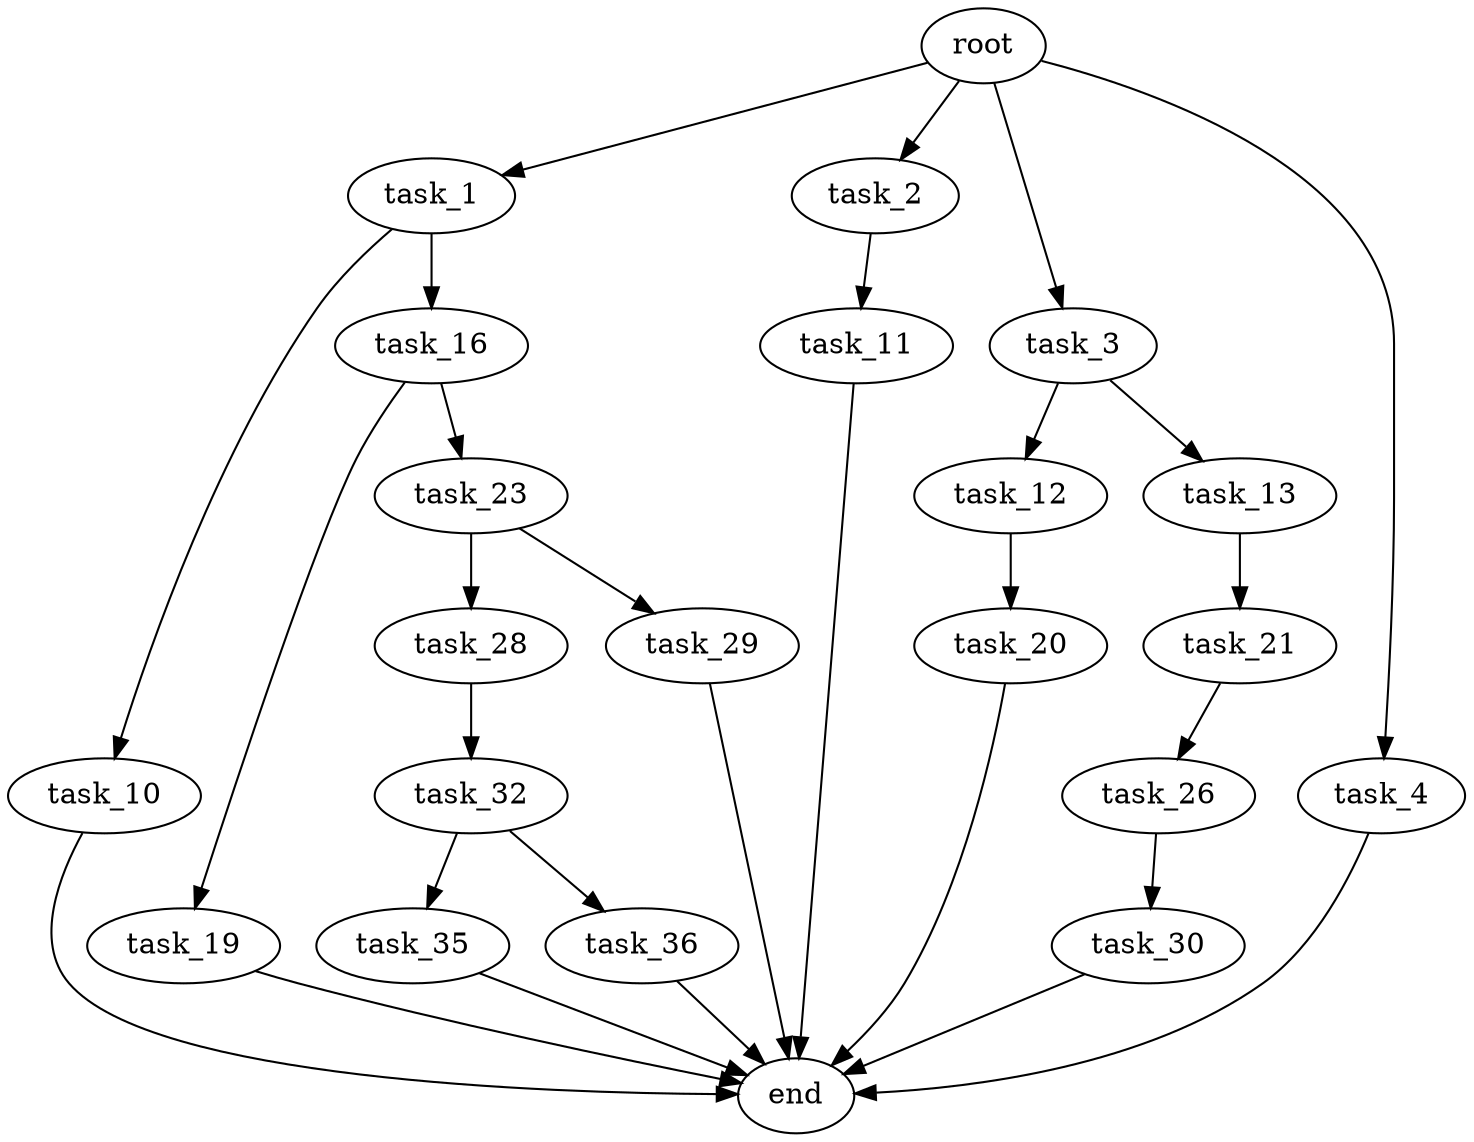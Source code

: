 digraph G {
  root [size="0.000000"];
  task_1 [size="203825268518.000000"];
  task_2 [size="217606087771.000000"];
  task_3 [size="72378625890.000000"];
  task_4 [size="68719476736.000000"];
  task_10 [size="3960842229.000000"];
  task_11 [size="6119152395.000000"];
  task_12 [size="293168920.000000"];
  task_13 [size="28991029248.000000"];
  task_16 [size="28991029248.000000"];
  task_19 [size="32603470284.000000"];
  task_20 [size="368293445632.000000"];
  task_21 [size="1287863010.000000"];
  task_23 [size="199170195072.000000"];
  task_26 [size="362241735742.000000"];
  task_28 [size="633445122621.000000"];
  task_29 [size="28991029248.000000"];
  task_30 [size="221203136703.000000"];
  task_32 [size="27893338257.000000"];
  task_35 [size="86230945778.000000"];
  task_36 [size="3172677074.000000"];
  end [size="0.000000"];

  root -> task_1 [size="1.000000"];
  root -> task_2 [size="1.000000"];
  root -> task_3 [size="1.000000"];
  root -> task_4 [size="1.000000"];
  task_1 -> task_10 [size="301989888.000000"];
  task_1 -> task_16 [size="301989888.000000"];
  task_2 -> task_11 [size="838860800.000000"];
  task_3 -> task_12 [size="75497472.000000"];
  task_3 -> task_13 [size="75497472.000000"];
  task_4 -> end [size="1.000000"];
  task_10 -> end [size="1.000000"];
  task_11 -> end [size="1.000000"];
  task_12 -> task_20 [size="33554432.000000"];
  task_13 -> task_21 [size="75497472.000000"];
  task_16 -> task_19 [size="75497472.000000"];
  task_16 -> task_23 [size="75497472.000000"];
  task_19 -> end [size="1.000000"];
  task_20 -> end [size="1.000000"];
  task_21 -> task_26 [size="33554432.000000"];
  task_23 -> task_28 [size="411041792.000000"];
  task_23 -> task_29 [size="411041792.000000"];
  task_26 -> task_30 [size="536870912.000000"];
  task_28 -> task_32 [size="411041792.000000"];
  task_29 -> end [size="1.000000"];
  task_30 -> end [size="1.000000"];
  task_32 -> task_35 [size="75497472.000000"];
  task_32 -> task_36 [size="75497472.000000"];
  task_35 -> end [size="1.000000"];
  task_36 -> end [size="1.000000"];
}
